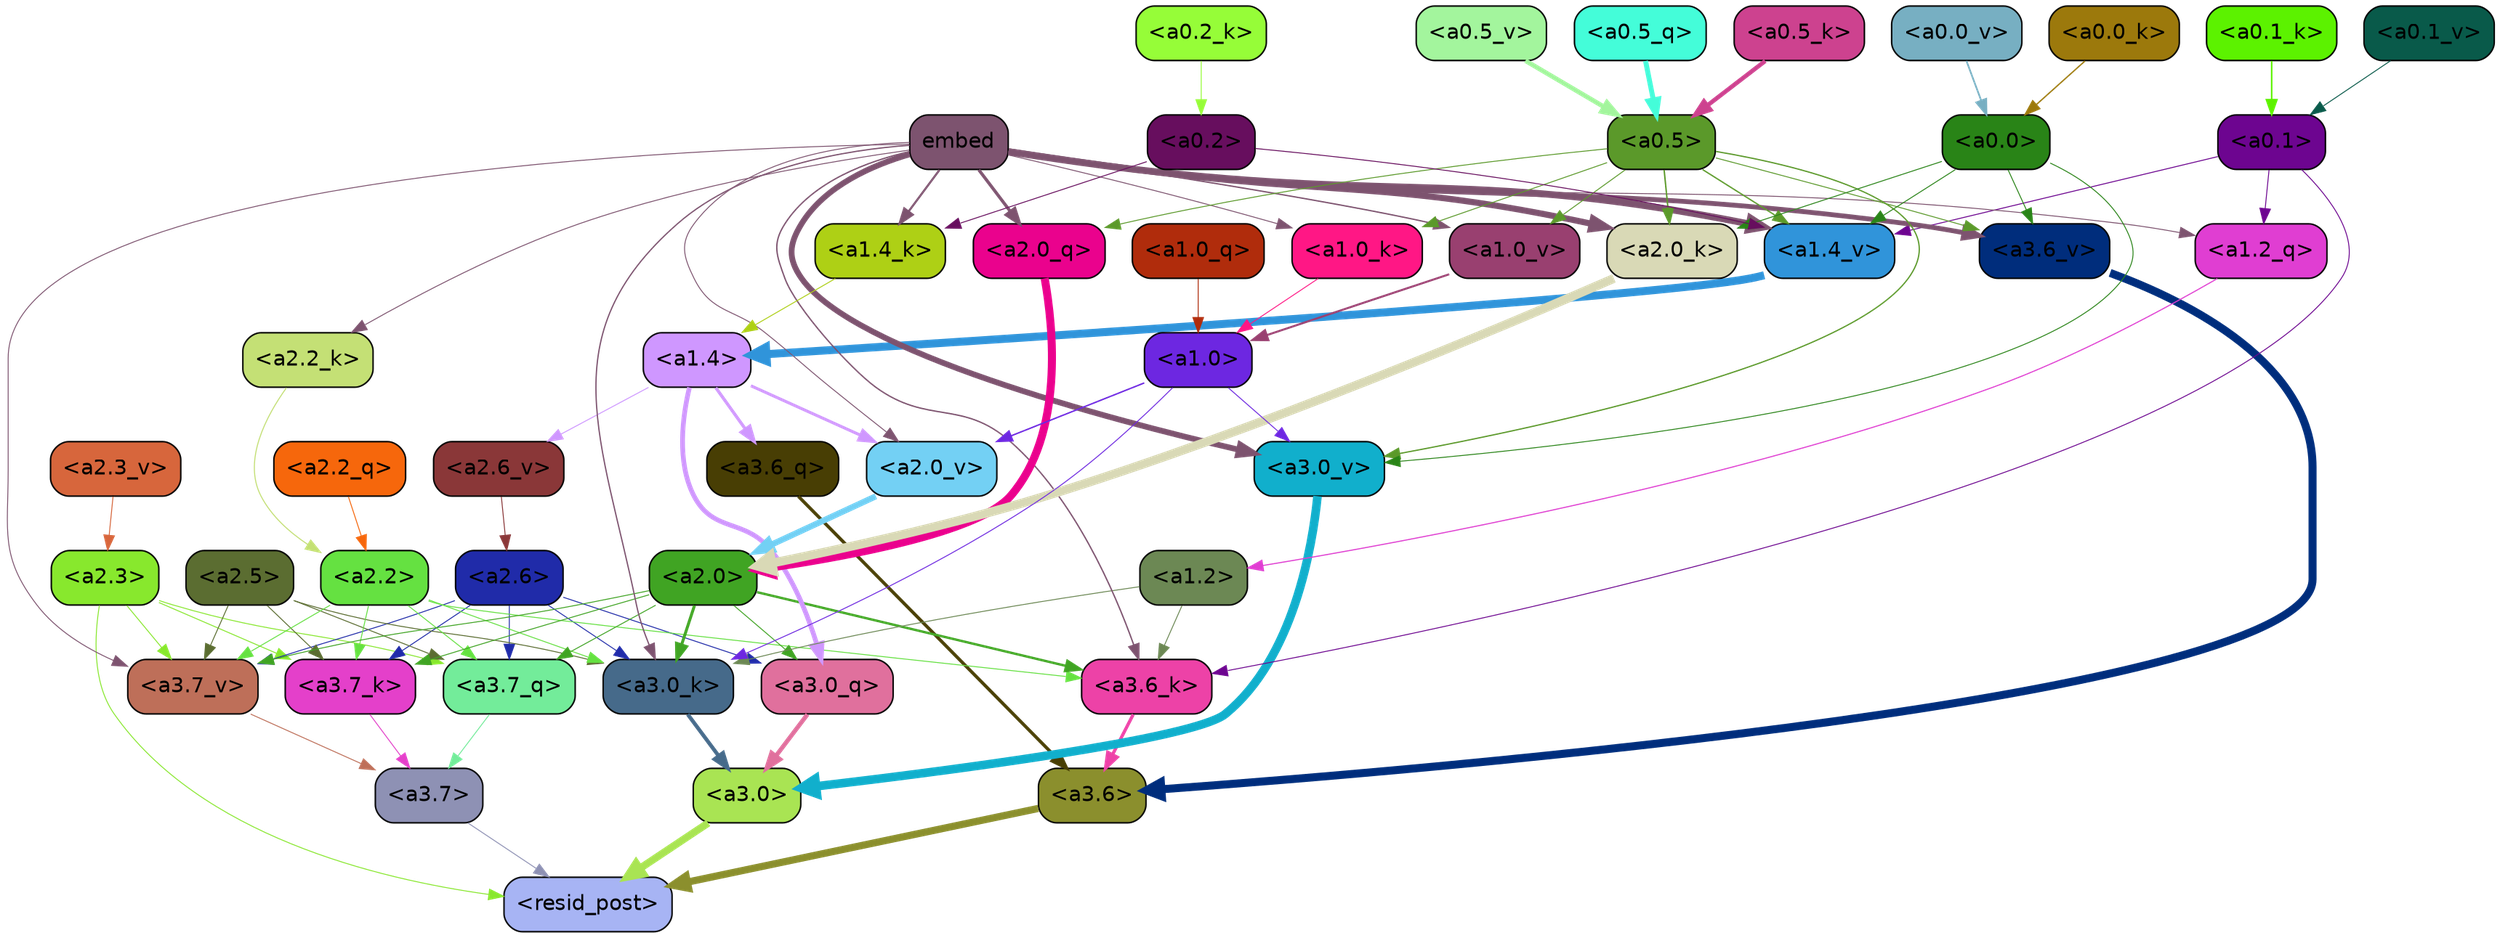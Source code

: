 strict digraph "" {
	graph [bgcolor=transparent,
		layout=dot,
		overlap=false,
		splines=true
	];
	"<a3.7>"	[color=black,
		fillcolor="#8e91b4",
		fontname=Helvetica,
		shape=box,
		style="filled, rounded"];
	"<resid_post>"	[color=black,
		fillcolor="#a7b4f4",
		fontname=Helvetica,
		shape=box,
		style="filled, rounded"];
	"<a3.7>" -> "<resid_post>"	[color="#8e91b4",
		penwidth=0.6];
	"<a3.6>"	[color=black,
		fillcolor="#8b8f2d",
		fontname=Helvetica,
		shape=box,
		style="filled, rounded"];
	"<a3.6>" -> "<resid_post>"	[color="#8b8f2d",
		penwidth=4.751592040061951];
	"<a3.0>"	[color=black,
		fillcolor="#a9e453",
		fontname=Helvetica,
		shape=box,
		style="filled, rounded"];
	"<a3.0>" -> "<resid_post>"	[color="#a9e453",
		penwidth=4.904066681861877];
	"<a2.3>"	[color=black,
		fillcolor="#88e82d",
		fontname=Helvetica,
		shape=box,
		style="filled, rounded"];
	"<a2.3>" -> "<resid_post>"	[color="#88e82d",
		penwidth=0.6];
	"<a3.7_q>"	[color=black,
		fillcolor="#73ec9a",
		fontname=Helvetica,
		shape=box,
		style="filled, rounded"];
	"<a2.3>" -> "<a3.7_q>"	[color="#88e82d",
		penwidth=0.6];
	"<a3.7_k>"	[color=black,
		fillcolor="#e440ca",
		fontname=Helvetica,
		shape=box,
		style="filled, rounded"];
	"<a2.3>" -> "<a3.7_k>"	[color="#88e82d",
		penwidth=0.6069068089127541];
	"<a3.7_v>"	[color=black,
		fillcolor="#be6f59",
		fontname=Helvetica,
		shape=box,
		style="filled, rounded"];
	"<a2.3>" -> "<a3.7_v>"	[color="#88e82d",
		penwidth=0.6];
	"<a3.7_q>" -> "<a3.7>"	[color="#73ec9a",
		penwidth=0.6];
	"<a3.6_q>"	[color=black,
		fillcolor="#483e04",
		fontname=Helvetica,
		shape=box,
		style="filled, rounded"];
	"<a3.6_q>" -> "<a3.6>"	[color="#483e04",
		penwidth=2.160832464694977];
	"<a3.0_q>"	[color=black,
		fillcolor="#e0709d",
		fontname=Helvetica,
		shape=box,
		style="filled, rounded"];
	"<a3.0_q>" -> "<a3.0>"	[color="#e0709d",
		penwidth=2.870753765106201];
	"<a3.7_k>" -> "<a3.7>"	[color="#e440ca",
		penwidth=0.6];
	"<a3.6_k>"	[color=black,
		fillcolor="#ed42a7",
		fontname=Helvetica,
		shape=box,
		style="filled, rounded"];
	"<a3.6_k>" -> "<a3.6>"	[color="#ed42a7",
		penwidth=2.13908451795578];
	"<a3.0_k>"	[color=black,
		fillcolor="#466a8a",
		fontname=Helvetica,
		shape=box,
		style="filled, rounded"];
	"<a3.0_k>" -> "<a3.0>"	[color="#466a8a",
		penwidth=2.520303964614868];
	"<a3.7_v>" -> "<a3.7>"	[color="#be6f59",
		penwidth=0.6];
	"<a3.6_v>"	[color=black,
		fillcolor="#002d7c",
		fontname=Helvetica,
		shape=box,
		style="filled, rounded"];
	"<a3.6_v>" -> "<a3.6>"	[color="#002d7c",
		penwidth=5.297133803367615];
	"<a3.0_v>"	[color=black,
		fillcolor="#11afcc",
		fontname=Helvetica,
		shape=box,
		style="filled, rounded"];
	"<a3.0_v>" -> "<a3.0>"	[color="#11afcc",
		penwidth=5.680712580680847];
	"<a2.6>"	[color=black,
		fillcolor="#202ba9",
		fontname=Helvetica,
		shape=box,
		style="filled, rounded"];
	"<a2.6>" -> "<a3.7_q>"	[color="#202ba9",
		penwidth=0.6];
	"<a2.6>" -> "<a3.0_q>"	[color="#202ba9",
		penwidth=0.6];
	"<a2.6>" -> "<a3.7_k>"	[color="#202ba9",
		penwidth=0.6];
	"<a2.6>" -> "<a3.0_k>"	[color="#202ba9",
		penwidth=0.6];
	"<a2.6>" -> "<a3.7_v>"	[color="#202ba9",
		penwidth=0.6];
	"<a2.5>"	[color=black,
		fillcolor="#5b6d31",
		fontname=Helvetica,
		shape=box,
		style="filled, rounded"];
	"<a2.5>" -> "<a3.7_q>"	[color="#5b6d31",
		penwidth=0.6];
	"<a2.5>" -> "<a3.7_k>"	[color="#5b6d31",
		penwidth=0.6];
	"<a2.5>" -> "<a3.0_k>"	[color="#5b6d31",
		penwidth=0.6];
	"<a2.5>" -> "<a3.7_v>"	[color="#5b6d31",
		penwidth=0.6];
	"<a2.2>"	[color=black,
		fillcolor="#65e141",
		fontname=Helvetica,
		shape=box,
		style="filled, rounded"];
	"<a2.2>" -> "<a3.7_q>"	[color="#65e141",
		penwidth=0.6];
	"<a2.2>" -> "<a3.7_k>"	[color="#65e141",
		penwidth=0.6];
	"<a2.2>" -> "<a3.6_k>"	[color="#65e141",
		penwidth=0.6];
	"<a2.2>" -> "<a3.0_k>"	[color="#65e141",
		penwidth=0.6];
	"<a2.2>" -> "<a3.7_v>"	[color="#65e141",
		penwidth=0.6];
	"<a2.0>"	[color=black,
		fillcolor="#40a423",
		fontname=Helvetica,
		shape=box,
		style="filled, rounded"];
	"<a2.0>" -> "<a3.7_q>"	[color="#40a423",
		penwidth=0.6];
	"<a2.0>" -> "<a3.0_q>"	[color="#40a423",
		penwidth=0.6];
	"<a2.0>" -> "<a3.7_k>"	[color="#40a423",
		penwidth=0.6];
	"<a2.0>" -> "<a3.6_k>"	[color="#40a423",
		penwidth=1.564806342124939];
	"<a2.0>" -> "<a3.0_k>"	[color="#40a423",
		penwidth=1.9353990852832794];
	"<a2.0>" -> "<a3.7_v>"	[color="#40a423",
		penwidth=0.6];
	"<a1.4>"	[color=black,
		fillcolor="#cf97ff",
		fontname=Helvetica,
		shape=box,
		style="filled, rounded"];
	"<a1.4>" -> "<a3.6_q>"	[color="#cf97ff",
		penwidth=2.0727532356977463];
	"<a1.4>" -> "<a3.0_q>"	[color="#cf97ff",
		penwidth=3.1279823780059814];
	"<a2.6_v>"	[color=black,
		fillcolor="#8a3738",
		fontname=Helvetica,
		shape=box,
		style="filled, rounded"];
	"<a1.4>" -> "<a2.6_v>"	[color="#cf97ff",
		penwidth=0.6];
	"<a2.0_v>"	[color=black,
		fillcolor="#73d0f4",
		fontname=Helvetica,
		shape=box,
		style="filled, rounded"];
	"<a1.4>" -> "<a2.0_v>"	[color="#cf97ff",
		penwidth=1.9170897603034973];
	"<a1.2>"	[color=black,
		fillcolor="#6c8854",
		fontname=Helvetica,
		shape=box,
		style="filled, rounded"];
	"<a1.2>" -> "<a3.6_k>"	[color="#6c8854",
		penwidth=0.6];
	"<a1.2>" -> "<a3.0_k>"	[color="#6c8854",
		penwidth=0.6];
	"<a0.1>"	[color=black,
		fillcolor="#6d0590",
		fontname=Helvetica,
		shape=box,
		style="filled, rounded"];
	"<a0.1>" -> "<a3.6_k>"	[color="#6d0590",
		penwidth=0.6];
	"<a1.2_q>"	[color=black,
		fillcolor="#e03ed2",
		fontname=Helvetica,
		shape=box,
		style="filled, rounded"];
	"<a0.1>" -> "<a1.2_q>"	[color="#6d0590",
		penwidth=0.6];
	"<a1.4_v>"	[color=black,
		fillcolor="#3094da",
		fontname=Helvetica,
		shape=box,
		style="filled, rounded"];
	"<a0.1>" -> "<a1.4_v>"	[color="#6d0590",
		penwidth=0.6202214732766151];
	embed	[color=black,
		fillcolor="#7d536f",
		fontname=Helvetica,
		shape=box,
		style="filled, rounded"];
	embed -> "<a3.6_k>"	[color="#7d536f",
		penwidth=0.8915999233722687];
	embed -> "<a3.0_k>"	[color="#7d536f",
		penwidth=0.832088902592659];
	embed -> "<a3.7_v>"	[color="#7d536f",
		penwidth=0.6];
	embed -> "<a3.6_v>"	[color="#7d536f",
		penwidth=3.1840110421180725];
	embed -> "<a3.0_v>"	[color="#7d536f",
		penwidth=3.8132747188210487];
	"<a2.0_q>"	[color=black,
		fillcolor="#ea028d",
		fontname=Helvetica,
		shape=box,
		style="filled, rounded"];
	embed -> "<a2.0_q>"	[color="#7d536f",
		penwidth=2.084651827812195];
	"<a2.2_k>"	[color=black,
		fillcolor="#c4e075",
		fontname=Helvetica,
		shape=box,
		style="filled, rounded"];
	embed -> "<a2.2_k>"	[color="#7d536f",
		penwidth=0.6];
	"<a2.0_k>"	[color=black,
		fillcolor="#d9d9b6",
		fontname=Helvetica,
		shape=box,
		style="filled, rounded"];
	embed -> "<a2.0_k>"	[color="#7d536f",
		penwidth=4.084526404738426];
	embed -> "<a2.0_v>"	[color="#7d536f",
		penwidth=0.6];
	embed -> "<a1.2_q>"	[color="#7d536f",
		penwidth=0.6];
	"<a1.4_k>"	[color=black,
		fillcolor="#aed015",
		fontname=Helvetica,
		shape=box,
		style="filled, rounded"];
	embed -> "<a1.4_k>"	[color="#7d536f",
		penwidth=1.3912410736083984];
	"<a1.0_k>"	[color=black,
		fillcolor="#ff1785",
		fontname=Helvetica,
		shape=box,
		style="filled, rounded"];
	embed -> "<a1.0_k>"	[color="#7d536f",
		penwidth=0.6];
	embed -> "<a1.4_v>"	[color="#7d536f",
		penwidth=4.4888065457344055];
	"<a1.0_v>"	[color=black,
		fillcolor="#994070",
		fontname=Helvetica,
		shape=box,
		style="filled, rounded"];
	embed -> "<a1.0_v>"	[color="#7d536f",
		penwidth=0.8796700537204742];
	"<a1.0>"	[color=black,
		fillcolor="#6d27e1",
		fontname=Helvetica,
		shape=box,
		style="filled, rounded"];
	"<a1.0>" -> "<a3.0_k>"	[color="#6d27e1",
		penwidth=0.6];
	"<a1.0>" -> "<a3.0_v>"	[color="#6d27e1",
		penwidth=0.6];
	"<a1.0>" -> "<a2.0_v>"	[color="#6d27e1",
		penwidth=0.9450988052412868];
	"<a0.5>"	[color=black,
		fillcolor="#5b992a",
		fontname=Helvetica,
		shape=box,
		style="filled, rounded"];
	"<a0.5>" -> "<a3.6_v>"	[color="#5b992a",
		penwidth=0.6];
	"<a0.5>" -> "<a3.0_v>"	[color="#5b992a",
		penwidth=0.8331108838319778];
	"<a0.5>" -> "<a2.0_q>"	[color="#5b992a",
		penwidth=0.6];
	"<a0.5>" -> "<a2.0_k>"	[color="#5b992a",
		penwidth=0.9412797391414642];
	"<a0.5>" -> "<a1.0_k>"	[color="#5b992a",
		penwidth=0.6];
	"<a0.5>" -> "<a1.4_v>"	[color="#5b992a",
		penwidth=0.8757842034101486];
	"<a0.5>" -> "<a1.0_v>"	[color="#5b992a",
		penwidth=0.6];
	"<a0.0>"	[color=black,
		fillcolor="#298417",
		fontname=Helvetica,
		shape=box,
		style="filled, rounded"];
	"<a0.0>" -> "<a3.6_v>"	[color="#298417",
		penwidth=0.6];
	"<a0.0>" -> "<a3.0_v>"	[color="#298417",
		penwidth=0.6];
	"<a0.0>" -> "<a2.0_k>"	[color="#298417",
		penwidth=0.6];
	"<a0.0>" -> "<a1.4_v>"	[color="#298417",
		penwidth=0.6];
	"<a2.2_q>"	[color=black,
		fillcolor="#f6670c",
		fontname=Helvetica,
		shape=box,
		style="filled, rounded"];
	"<a2.2_q>" -> "<a2.2>"	[color="#f6670c",
		penwidth=0.6];
	"<a2.0_q>" -> "<a2.0>"	[color="#ea028d",
		penwidth=5.29856276512146];
	"<a2.2_k>" -> "<a2.2>"	[color="#c4e075",
		penwidth=0.6722683310508728];
	"<a2.0_k>" -> "<a2.0>"	[color="#d9d9b6",
		penwidth=5.859246134757996];
	"<a2.6_v>" -> "<a2.6>"	[color="#8a3738",
		penwidth=0.6];
	"<a2.3_v>"	[color=black,
		fillcolor="#d7663c",
		fontname=Helvetica,
		shape=box,
		style="filled, rounded"];
	"<a2.3_v>" -> "<a2.3>"	[color="#d7663c",
		penwidth=0.6];
	"<a2.0_v>" -> "<a2.0>"	[color="#73d0f4",
		penwidth=3.9621697664260864];
	"<a1.2_q>" -> "<a1.2>"	[color="#e03ed2",
		penwidth=0.7185482024215162];
	"<a1.0_q>"	[color=black,
		fillcolor="#b02c0c",
		fontname=Helvetica,
		shape=box,
		style="filled, rounded"];
	"<a1.0_q>" -> "<a1.0>"	[color="#b02c0c",
		penwidth=0.6];
	"<a1.4_k>" -> "<a1.4>"	[color="#aed015",
		penwidth=0.6];
	"<a1.0_k>" -> "<a1.0>"	[color="#ff1785",
		penwidth=0.6];
	"<a1.4_v>" -> "<a1.4>"	[color="#3094da",
		penwidth=5.280138969421387];
	"<a1.0_v>" -> "<a1.0>"	[color="#994070",
		penwidth=1.318962275981903];
	"<a0.2>"	[color=black,
		fillcolor="#670e5e",
		fontname=Helvetica,
		shape=box,
		style="filled, rounded"];
	"<a0.2>" -> "<a1.4_k>"	[color="#670e5e",
		penwidth=0.6];
	"<a0.2>" -> "<a1.4_v>"	[color="#670e5e",
		penwidth=0.6];
	"<a0.5_q>"	[color=black,
		fillcolor="#44fdd9",
		fontname=Helvetica,
		shape=box,
		style="filled, rounded"];
	"<a0.5_q>" -> "<a0.5>"	[color="#44fdd9",
		penwidth=3.2715916633605957];
	"<a0.5_k>"	[color=black,
		fillcolor="#cd428f",
		fontname=Helvetica,
		shape=box,
		style="filled, rounded"];
	"<a0.5_k>" -> "<a0.5>"	[color="#cd428f",
		penwidth=2.833264708518982];
	"<a0.2_k>"	[color=black,
		fillcolor="#96fd38",
		fontname=Helvetica,
		shape=box,
		style="filled, rounded"];
	"<a0.2_k>" -> "<a0.2>"	[color="#96fd38",
		penwidth=0.6];
	"<a0.1_k>"	[color=black,
		fillcolor="#5cf200",
		fontname=Helvetica,
		shape=box,
		style="filled, rounded"];
	"<a0.1_k>" -> "<a0.1>"	[color="#5cf200",
		penwidth=1.0085628032684326];
	"<a0.0_k>"	[color=black,
		fillcolor="#9c790c",
		fontname=Helvetica,
		shape=box,
		style="filled, rounded"];
	"<a0.0_k>" -> "<a0.0>"	[color="#9c790c",
		penwidth=0.8747712969779968];
	"<a0.5_v>"	[color=black,
		fillcolor="#a3f59d",
		fontname=Helvetica,
		shape=box,
		style="filled, rounded"];
	"<a0.5_v>" -> "<a0.5>"	[color="#a3f59d",
		penwidth=3.0403636693954468];
	"<a0.1_v>"	[color=black,
		fillcolor="#095a4a",
		fontname=Helvetica,
		shape=box,
		style="filled, rounded"];
	"<a0.1_v>" -> "<a0.1>"	[color="#095a4a",
		penwidth=0.6];
	"<a0.0_v>"	[color=black,
		fillcolor="#77afc2",
		fontname=Helvetica,
		shape=box,
		style="filled, rounded"];
	"<a0.0_v>" -> "<a0.0>"	[color="#77afc2",
		penwidth=1.1078208088874817];
}

